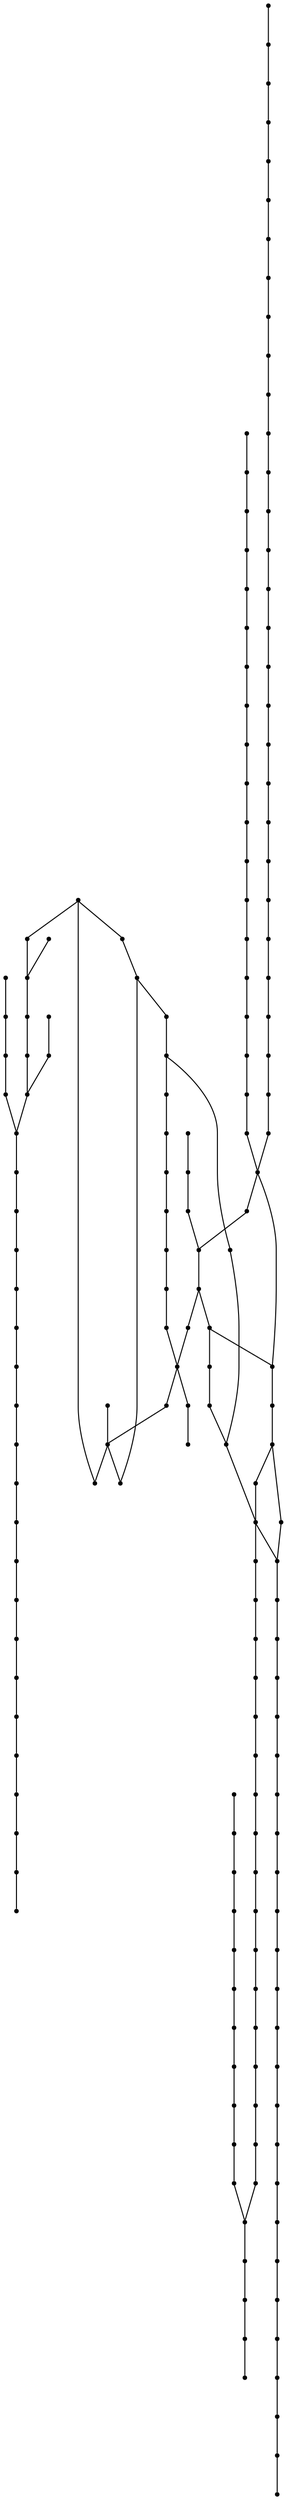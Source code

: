 digraph G {
	graph [bb="0,0,1271,1065",
		inputscale=0.002059999999999995,
		margin=0,
		outputorder=nodesfirst,
		truecolor=true
	];
	node [label="\N"];
	73938728	 [comment="49.8804013,15.9095636!",
		height=0.05,
		label=73938728,
		pos="145.54,286.75",
		shape=point,
		width=0.05];
	305438000	 [comment="49.8801817,15.9092881!",
		height=0.05,
		label=305438000,
		pos="135.91,279.08",
		shape=point,
		width=0.05];
	73938728 -> 305438000	 [arrowhead=none,
		pos="144.03,285.55 142.26,284.14 139.31,281.79 137.5,280.34"];
	73950032	 [comment="49.8900713,15.9241299!",
		height=0.05,
		label=73950032,
		pos="654.65,624.73",
		shape=point,
		width=0.05];
	305439517	 [comment="49.8895776,15.9232817!",
		height=0.05,
		label=305439517,
		pos="625.01,607.48",
		shape=point,
		width=0.05];
	73950032 -> 305439517	 [arrowhead=none,
		pos="653.06,623.81 647.96,620.84 632.07,611.59 626.75,608.5"];
	73961333	 [comment="49.8835059,15.9127925!",
		height=0.05,
		label=73961333,
		pos="258.39,395.26",
		shape=point,
		width=0.05];
	305438005	 [comment="49.8829037,15.9122525!",
		height=0.05,
		label=305438005,
		pos="239.52,374.21",
		shape=point,
		width=0.05];
	73961333 -> 305438005	 [arrowhead=none,
		pos="257.15,393.88 253.74,390.08 244.23,379.47 240.79,375.63"];
	73968985	 [comment="49.8860979,15.9153358!",
		height=0.05,
		label=73968985,
		pos="347.28,485.86",
		shape=point,
		width=0.05];
	365155795	 [comment="49.8857738,15.9149505!",
		height=0.05,
		label=365155795,
		pos="333.82,474.53",
		shape=point,
		width=0.05];
	73968985 -> 365155795	 [arrowhead=none,
		pos="345.63,484.47 343.05,482.29 338.08,478.11 335.48,475.93"];
	73972590	 [comment="49.8944315,15.9281332!",
		height=0.05,
		label=73972590,
		pos="794.57,777.13",
		shape=point,
		width=0.05];
	74225491	 [comment="49.8928973,15.9273276!",
		height=0.05,
		label=74225491,
		pos="766.42,723.51",
		shape=point,
		width=0.05];
	73972590 -> 74225491	 [arrowhead=none,
		pos="793.64,775.34 789.36,767.2 771.73,733.62 767.38,725.35"];
	73999628	 [comment="49.8722485,15.9054511!",
		height=0.05,
		label=73999628,
		pos="1.8,1.8",
		shape=point,
		width=0.05];
	74011029	 [comment="49.8786212,15.9076688!",
		height=0.05,
		label=74011029,
		pos="79.312,224.54",
		shape=point,
		width=0.05];
	305437989	 [comment="49.8776099,15.9075683!",
		height=0.05,
		label=305437989,
		pos="75.799,189.19",
		shape=point,
		width=0.05];
	74011029 -> 305437989	 [arrowhead=none,
		pos="79.123,222.63 78.519,216.55 76.636,197.61 76.006,191.27"];
	74043507	 [comment="49.8797562,15.9084332!",
		height=0.05,
		label=74043507,
		pos="106.03,264.21",
		shape=point,
		width=0.05];
	74126739	 [comment="49.8795489,15.9081327!",
		height=0.05,
		label=74126739,
		pos="95.526,256.96",
		shape=point,
		width=0.05];
	74043507 -> 74126739	 [arrowhead=none,
		pos="104.39,263.07 102.45,261.74 99.238,259.52 97.26,258.16"];
	74044250	 [comment="49.8908870,15.9254584!",
		height=0.05,
		label=74044250,
		pos="701.08,653.24",
		shape=point,
		width=0.05];
	74044250 -> 73950032	 [arrowhead=none,
		pos="699.54,652.29 692.49,647.97 663.41,630.11 656.25,625.71"];
	74063724	 [comment="49.8824084,15.9117198!",
		height=0.05,
		label=74063724,
		pos="220.9,356.9",
		shape=point,
		width=0.05];
	3476213215	 [comment="49.8822995,15.9115766!",
		height=0.05,
		label=3476213215,
		pos="215.9,353.1",
		shape=point,
		width=0.05];
	74063724 -> 3476213215	 [arrowhead=none,
		pos="219.32,355.7 218.77,355.28 218.15,354.81 217.59,354.39"];
	74064825	 [comment="49.8957608,15.9288212!",
		height=0.05,
		label=74064825,
		pos="818.62,823.59",
		shape=point,
		width=0.05];
	74064825 -> 73972590	 [arrowhead=none,
		pos="817.59,821.59 813.63,813.95 799.48,786.61 795.58,779.07"];
	74084505	 [comment="49.8881500,15.9181495!",
		height=0.05,
		label=74084505,
		pos="445.63,557.58",
		shape=point,
		width=0.05];
	305438014	 [comment="49.8880756,15.9179156!",
		height=0.05,
		label=305438014,
		pos="437.45,554.98",
		shape=point,
		width=0.05];
	74084505 -> 305438014	 [arrowhead=none,
		pos="443.73,556.98 442.37,556.55 440.56,555.97 439.23,555.54"];
	365155784	 [comment="49.8878252,15.9190026!",
		height=0.05,
		label=365155784,
		pos="475.44,546.23",
		shape=point,
		width=0.05];
	74084505 -> 365155784	 [arrowhead=none,
		pos="447.58,556.84 453.08,554.74 468.58,548.84 473.75,546.88"];
	74085196	 [comment="49.8769899,15.9073847!",
		height=0.05,
		label=74085196,
		pos="69.382,167.52",
		shape=point,
		width=0.05];
	5057768454	 [comment="49.8759190,15.9069978!",
		height=0.05,
		label=5057768454,
		pos="55.859,130.09",
		shape=point,
		width=0.05];
	74085196 -> 5057768454	 [arrowhead=none,
		pos="68.655,165.51 66.285,158.95 58.805,138.24 56.525,131.93"];
	74112483	 [comment="49.8917865,15.9264963!",
		height=0.05,
		label=74112483,
		pos="737.36,684.68",
		shape=point,
		width=0.05];
	305439503	 [comment="49.8912504,15.9259165!",
		height=0.05,
		label=305439503,
		pos="717.1,665.94",
		shape=point,
		width=0.05];
	74112483 -> 305439503	 [arrowhead=none,
		pos="736.03,683.45 732.37,680.07 722.16,670.62 718.46,667.2"];
	305437993	 [comment="49.8793214,15.9078771!",
		height=0.05,
		label=305437993,
		pos="86.592,249.01",
		shape=point,
		width=0.05];
	74126739 -> 305437993	 [arrowhead=none,
		pos="94.13,255.72 92.56,254.32 90.008,252.05 88.315,250.54"];
	74146099	 [comment="49.8969405,15.9295953!",
		height=0.05,
		label=74146099,
		pos="845.67,864.82",
		shape=point,
		width=0.05];
	305439496	 [comment="49.8964065,15.9292114!",
		height=0.05,
		label=305439496,
		pos="832.26,846.16",
		shape=point,
		width=0.05];
	74146099 -> 305439496	 [arrowhead=none,
		pos="844.44,863.1 841.84,859.49 835.87,851.18 833.38,847.72"];
	74156616	 [comment="49.8819072,15.9111147!",
		height=0.05,
		label=74156616,
		pos="199.75,339.39",
		shape=point,
		width=0.05];
	74225591	 [comment="49.8812323,15.9103494!",
		height=0.05,
		label=74225591,
		pos="173,315.8",
		shape=point,
		width=0.05];
	74156616 -> 74225591	 [arrowhead=none,
		pos="198.31,338.12 193.71,334.06 179.37,321.42 174.58,317.19"];
	74164969	 [comment="49.8876253,15.9172499!",
		height=0.05,
		label=74164969,
		pos="414.19,539.24",
		shape=point,
		width=0.05];
	365155788	 [comment="49.8875239,15.9171364!",
		height=0.05,
		label=365155788,
		pos="410.22,535.7",
		shape=point,
		width=0.05];
	74164969 -> 365155788	 [arrowhead=none,
		pos="412.57,537.8 412.3,537.55 412.01,537.3 411.74,537.06"];
	74199105	 [comment="49.8891455,15.9220258!",
		height=0.05,
		label=74199105,
		pos="581.11,592.37",
		shape=point,
		width=0.05];
	305439528	 [comment="49.8885644,15.9198752!",
		height=0.05,
		label=305439528,
		pos="505.94,572.06",
		shape=point,
		width=0.05];
	74199105 -> 305439528	 [arrowhead=none,
		pos="579.25,591.87 568.85,589.06 517.97,575.31 507.74,572.55"];
	74208216	 [comment="49.8747501,15.9065189!",
		height=0.05,
		label=74208216,
		pos="39.121,89.235",
		shape=point,
		width=0.05];
	2286090889	 [comment="49.8745280,15.9064241!",
		height=0.05,
		label=2286090889,
		pos="35.808,81.472",
		shape=point,
		width=0.05];
	74208216 -> 2286090889	 [arrowhead=none,
		pos="38.353,87.434 37.802,86.144 37.066,84.419 36.527,83.156"];
	305439507	 [comment="49.8925595,15.9271588!",
		height=0.05,
		label=305439507,
		pos="760.52,711.7",
		shape=point,
		width=0.05];
	74225491 -> 305439507	 [arrowhead=none,
		pos="765.49,721.66 764.35,719.38 762.43,715.53 761.34,713.34"];
	305437995	 [comment="49.8808846,15.9100107!",
		height=0.05,
		label=305437995,
		pos="161.16,303.64",
		shape=point,
		width=0.05];
	74225591 -> 305437995	 [arrowhead=none,
		pos="171.55,314.31 169.28,311.97 164.91,307.49 162.63,305.15"];
	74246190	 [comment="49.8846251,15.9137812!",
		height=0.05,
		label=74246190,
		pos="292.95,434.38",
		shape=point,
		width=0.05];
	365155807	 [comment="49.8843186,15.9134917!",
		height=0.05,
		label=365155807,
		pos="282.83,423.67",
		shape=point,
		width=0.05];
	74246190 -> 365155807	 [arrowhead=none,
		pos="291.71,433.07 289.77,431.01 286.03,427.05 284.08,424.99"];
	74251061	 [comment="49.8979083,15.9304142!",
		height=0.05,
		label=74251061,
		pos="874.3,898.65",
		shape=point,
		width=0.05];
	74251061 -> 74146099	 [arrowhead=none,
		pos="873.07,897.19 868.36,891.63 851.51,871.72 846.87,866.23"];
	74256028	 [comment="49.8865964,15.9159698!",
		height=0.05,
		label=74256028,
		pos="369.44,503.28",
		shape=point,
		width=0.05];
	311836896	 [comment="49.8862667,15.9155338!",
		height=0.05,
		label=311836896,
		pos="354.21,491.76",
		shape=point,
		width=0.05];
	74256028 -> 311836896	 [arrowhead=none,
		pos="367.58,501.87 364.52,499.56 358.53,495.03 355.72,492.9"];
	246567447	 [comment="49.9000603,15.9168085!",
		height=0.05,
		label=246567447,
		pos="398.76,973.86",
		shape=point,
		width=0.05];
	303987242	 [comment="49.8997956,15.9166890!",
		height=0.05,
		label=303987242,
		pos="394.58,964.61",
		shape=point,
		width=0.05];
	246567447 -> 303987242	 [arrowhead=none,
		pos="397.95,972.08 397.19,970.4 396.07,967.9 395.33,966.27"];
	303987239	 [comment="49.9026162,15.9173386!",
		height=0.05,
		label=303987239,
		pos="417.29,1063.2",
		shape=point,
		width=0.05];
	5057768480	 [comment="49.9018365,15.9171918!",
		height=0.05,
		label=5057768480,
		pos="412.15,1035.9",
		shape=point,
		width=0.05];
	303987239 -> 5057768480	 [arrowhead=none,
		pos="416.95,1061.4 416.02,1056.5 413.44,1042.8 412.5,1037.8"];
	303987240	 [comment="49.9004100,15.9169231!",
		height=0.05,
		label=303987240,
		pos="402.76,986.09",
		shape=point,
		width=0.05];
	5057768455	 [comment="49.9001437,15.9168358!",
		height=0.05,
		label=5057768455,
		pos="399.71,976.78",
		shape=point,
		width=0.05];
	303987240 -> 5057768455	 [arrowhead=none,
		pos="402.17,984.29 401.65,982.68 400.88,980.34 400.34,978.7"];
	305437936	 [comment="49.8997158,15.9166288!",
		height=0.05,
		label=305437936,
		pos="392.48,961.82",
		shape=point,
		width=0.05];
	303987242 -> 305437936	 [arrowhead=none,
		pos="393.14,962.7 392.96,962.46 392.79,962.24 392.67,962.08"];
	303987243	 [comment="49.8995698,15.9165232!",
		height=0.05,
		label=303987243,
		pos="388.79,956.72",
		shape=point,
		width=0.05];
	305437942	 [comment="49.8979724,15.9158582!",
		height=0.05,
		label=305437942,
		pos="365.54,900.89",
		shape=point,
		width=0.05];
	303987243 -> 305437942	 [arrowhead=none,
		pos="388.01,954.86 384.48,946.38 369.93,911.42 366.34,902.81"];
	303987244	 [comment="49.8976345,15.9157331!",
		height=0.05,
		label=303987244,
		pos="361.17,889.08",
		shape=point,
		width=0.05];
	305437939	 [comment="49.8974130,15.9156843!",
		height=0.05,
		label=305437939,
		pos="359.47,881.34",
		shape=point,
		width=0.05];
	303987244 -> 305437939	 [arrowhead=none,
		pos="360.78,887.28 360.52,886.14 360.2,884.65 359.93,883.45"];
	303987246	 [comment="49.8971067,15.9156835!",
		height=0.05,
		label=303987246,
		pos="359.44,870.63",
		shape=point,
		width=0.05];
	305437944	 [comment="49.8967315,15.9157203!",
		height=0.05,
		label=305437944,
		pos="360.72,857.52",
		shape=point,
		width=0.05];
	303987246 -> 305437944	 [arrowhead=none,
		pos="359.64,868.58 359.89,866.05 360.31,861.77 360.54,859.34"];
	303987247	 [comment="49.8958021,15.9158197!",
		height=0.05,
		label=303987247,
		pos="364.2,825.03",
		shape=point,
		width=0.05];
	305437946	 [comment="49.8954885,15.9158558!",
		height=0.05,
		label=305437946,
		pos="365.46,814.07",
		shape=point,
		width=0.05];
	303987247 -> 305437946	 [arrowhead=none,
		pos="364.44,822.92 364.67,820.93 365.01,817.97 365.23,816.03"];
	305437936 -> 303987243	 [arrowhead=none,
		pos="391.31,960.21 390.9,959.65 390.45,959.02 390.04,958.45"];
	305437939 -> 303987246	 [arrowhead=none,
		pos="359.46,879.27 359.45,877.33 359.45,874.44 359.44,872.54"];
	305437942 -> 303987244	 [arrowhead=none,
		pos="364.86,899.04 364.05,896.86 362.72,893.25 361.89,891.03"];
	305437944 -> 303987247	 [arrowhead=none,
		pos="360.95,855.39 361.59,849.4 363.4,832.51 364,826.88"];
	305437949	 [comment="49.8950902,15.9159209!",
		height=0.05,
		label=305437949,
		pos="367.73,800.15",
		shape=point,
		width=0.05];
	305437946 -> 305437949	 [arrowhead=none,
		pos="365.81,811.9 366.25,809.2 367,804.66 367.42,802.09"];
	305437952	 [comment="49.8942067,15.9161020!",
		height=0.05,
		label=305437952,
		pos="374.06,769.27",
		shape=point,
		width=0.05];
	305437949 -> 305437952	 [arrowhead=none,
		pos="368.15,798.12 369.29,792.54 372.48,776.98 373.64,771.35"];
	305437955	 [comment="49.8933811,15.9162715!",
		height=0.05,
		label=305437955,
		pos="379.99,740.42",
		shape=point,
		width=0.05];
	305437952 -> 305437955	 [arrowhead=none,
		pos="374.45,767.38 375.52,762.16 378.51,747.62 379.59,742.35"];
	305437958	 [comment="49.8924237,15.9164583!",
		height=0.05,
		label=305437958,
		pos="386.52,706.95",
		shape=point,
		width=0.05];
	305437955 -> 305437958	 [arrowhead=none,
		pos="380.34,738.62 381.46,732.86 384.96,714.92 386.13,708.93"];
	305437960	 [comment="49.8910332,15.9167060!",
		height=0.05,
		label=305437960,
		pos="395.18,658.35",
		shape=point,
		width=0.05];
	305437958 -> 305437960	 [arrowhead=none,
		pos="386.89,704.86 388.31,696.87 393.41,668.27 394.81,660.38"];
	305437963	 [comment="49.8904292,15.9167987!",
		height=0.05,
		label=305437963,
		pos="398.42,637.24",
		shape=point,
		width=0.05];
	305437960 -> 305437963	 [arrowhead=none,
		pos="395.47,656.4 396.08,652.48 397.43,643.67 398.07,639.5"];
	305437966	 [comment="49.8903163,15.9168305!",
		height=0.05,
		label=305437966,
		pos="399.53,633.3",
		shape=point,
		width=0.05];
	305437963 -> 305437966	 [arrowhead=none,
		pos="398.97,635.27 399.01,635.15 399.04,635.02 399.07,634.9"];
	305437969	 [comment="49.8902221,15.9169001!",
		height=0.05,
		label=305437969,
		pos="401.96,630",
		shape=point,
		width=0.05];
	305437966 -> 305437969	 [arrowhead=none,
		pos="400.74,631.65 400.82,631.55 400.89,631.44 400.97,631.34"];
	305437971	 [comment="49.8901226,15.9169770!",
		height=0.05,
		label=305437971,
		pos="404.65,626.53",
		shape=point,
		width=0.05];
	305437969 -> 305437971	 [arrowhead=none,
		pos="403.3,628.26 403.39,628.16 403.47,628.05 403.55,627.94"];
	305437975	 [comment="49.8900164,15.9170811!",
		height=0.05,
		label=305437975,
		pos="408.29,622.81",
		shape=point,
		width=0.05];
	305437971 -> 305437975	 [arrowhead=none,
		pos="406.13,625.02 406.38,624.76 406.64,624.49 406.89,624.24"];
	305437977	 [comment="49.8898904,15.9171362!",
		height=0.05,
		label=305437977,
		pos="410.21,618.41",
		shape=point,
		width=0.05];
	305437975 -> 305437977	 [arrowhead=none,
		pos="409.07,621.02 409.2,620.72 409.34,620.4 409.47,620.1"];
	305437980	 [comment="49.8891720,15.9173592!",
		height=0.05,
		label=305437980,
		pos="418.01,593.3",
		shape=point,
		width=0.05];
	305437977 -> 305437980	 [arrowhead=none,
		pos="410.82,616.44 412.29,611.72 415.98,599.83 417.42,595.19"];
	305437983	 [comment="49.8890098,15.9174316!",
		height=0.05,
		label=305437983,
		pos="420.54,587.63",
		shape=point,
		width=0.05];
	305437980 -> 305437983	 [arrowhead=none,
		pos="418.81,591.51 419.08,590.88 419.4,590.18 419.68,589.55"];
	305437985	 [comment="49.8888273,15.9175707!",
		height=0.05,
		label=305437985,
		pos="425.4,581.25",
		shape=point,
		width=0.05];
	305437983 -> 305437985	 [arrowhead=none,
		pos="421.66,586.15 422.38,585.21 423.32,583.99 424.07,583"];
	305437987	 [comment="49.8882783,15.9180211!",
		height=0.05,
		label=305437987,
		pos="441.14,562.06",
		shape=point,
		width=0.05];
	305437985 -> 305437987	 [arrowhead=none,
		pos="426.63,579.75 429.53,576.21 436.76,567.41 439.78,563.73"];
	305437987 -> 74084505	 [arrowhead=none,
		pos="442.56,560.65 443.13,560.07 443.79,559.41 444.35,558.85"];
	305437989 -> 74085196	 [arrowhead=none,
		pos="75.207,187.19 73.966,183 71.109,173.35 69.918,169.33"];
	305437991	 [comment="49.8790737,15.9077755!",
		height=0.05,
		label=305437991,
		pos="83.041,240.35",
		shape=point,
		width=0.05];
	305437991 -> 74011029	 [arrowhead=none,
		pos="82.584,238.41 81.868,235.38 80.491,229.54 79.773,226.49"];
	305437993 -> 305437991	 [arrowhead=none,
		pos="85.908,247.34 85.327,245.92 84.493,243.89 83.874,242.38"];
	305437995 -> 73938728	 [arrowhead=none,
		pos="159.72,302.09 156.7,298.82 149.74,291.3 146.84,288.16"];
	305438000 -> 74043507	 [arrowhead=none,
		pos="133.95,278.1 128.44,275.36 112.91,267.63 107.73,265.05"];
	3476213216	 [comment="49.8825118,15.9118469!",
		height=0.05,
		label=3476213216,
		pos="225.34,360.52",
		shape=point,
		width=0.05];
	305438005 -> 3476213216	 [arrowhead=none,
		pos="238.21,372.95 235.58,370.41 229.66,364.69 226.86,361.98"];
	305438008	 [comment="49.8853506,15.9145067!",
		height=0.05,
		label=305438008,
		pos="318.31,459.74",
		shape=point,
		width=0.05];
	305438008 -> 74246190	 [arrowhead=none,
		pos="316.94,458.37 312.58,454.01 298.99,440.42 294.45,435.88"];
	305438011	 [comment="49.8870643,15.9165592!",
		height=0.05,
		label=305438011,
		pos="390.04,519.63",
		shape=point,
		width=0.05];
	365155772	 [comment="49.8868712,15.9163413!",
		height=0.05,
		label=365155772,
		pos="382.43,512.88",
		shape=point,
		width=0.05];
	305438011 -> 365155772	 [arrowhead=none,
		pos="388.58,518.33 387.19,517.11 385.14,515.29 383.79,514.09"];
	305438020	 [comment="49.8879759,15.9177254!",
		height=0.05,
		label=305438020,
		pos="430.8,551.5",
		shape=point,
		width=0.05];
	305438014 -> 305438020	 [arrowhead=none,
		pos="435.64,554.03 434.65,553.51 433.44,552.88 432.48,552.37"];
	365155778	 [comment="49.8878754,15.9175883!",
		height=0.05,
		label=365155778,
		pos="426.01,547.98",
		shape=point,
		width=0.05];
	305438020 -> 365155778	 [arrowhead=none,
		pos="429.29,550.38 428.76,550 428.17,549.56 427.64,549.17"];
	305438026	 [comment="49.8882831,15.9187176!",
		height=0.05,
		label=305438026,
		pos="465.48,562.23",
		shape=point,
		width=0.05];
	305438026 -> 74084505	 [arrowhead=none,
		pos="463.65,561.8 459.96,560.94 451.67,559 447.75,558.08"];
	305439498	 [comment="49.8961007,15.9290127!",
		height=0.05,
		label=305439498,
		pos="825.31,835.47",
		shape=point,
		width=0.05];
	305439496 -> 305439498	 [arrowhead=none,
		pos="831.17,844.49 829.89,842.51 827.77,839.25 826.46,837.23"];
	305439498 -> 74064825	 [arrowhead=none,
		pos="824.27,833.61 822.97,831.32 820.79,827.44 819.55,825.24"];
	305439500	 [comment="49.8922925,15.9269878!",
		height=0.05,
		label=305439500,
		pos="754.54,702.37",
		shape=point,
		width=0.05];
	305439512	 [comment="49.8920257,15.9267428!",
		height=0.05,
		label=305439512,
		pos="745.98,693.04",
		shape=point,
		width=0.05];
	305439500 -> 305439512	 [arrowhead=none,
		pos="753.2,700.91 751.62,699.19 749,696.34 747.39,694.58"];
	305439503 -> 74044250	 [arrowhead=none,
		pos="715.62,664.77 712.65,662.41 705.96,657.11 702.8,654.6"];
	305439507 -> 305439500	 [arrowhead=none,
		pos="759.36,709.9 758.28,708.2 756.66,705.69 755.61,704.04"];
	305439512 -> 74112483	 [arrowhead=none,
		pos="744.63,691.74 743.12,690.27 740.65,687.88 739.02,686.29"];
	305439526	 [comment="49.8894104,15.9229241!",
		height=0.05,
		label=305439526,
		pos="612.51,601.63",
		shape=point,
		width=0.05];
	305439517 -> 305439526	 [arrowhead=none,
		pos="623.05,606.56 620.64,605.43 616.56,603.53 614.24,602.45"];
	305439526 -> 74199105	 [arrowhead=none,
		pos="610.45,601.03 604.66,599.32 588.34,594.51 582.9,592.9"];
	305439528 -> 305438026	 [arrowhead=none,
		pos="503.77,571.54 496.68,569.81 474.3,564.37 467.48,562.72"];
	311836405	 [comment="49.8875999,15.9195647!",
		height=0.05,
		label=311836405,
		pos="495.09,538.35",
		shape=point,
		width=0.05];
	365155798	 [comment="49.8869632,15.9200864!",
		height=0.05,
		label=365155798,
		pos="513.33,516.1",
		shape=point,
		width=0.05];
	311836405 -> 365155798	 [arrowhead=none,
		pos="496.29,536.89 499.58,532.87 508.77,521.66 512.1,517.59"];
	311836482	 [comment="49.8867992,15.9202455!",
		height=0.05,
		label=311836482,
		pos="518.89,510.37",
		shape=point,
		width=0.05];
	311836485	 [comment="49.8863453,15.9203439!",
		height=0.05,
		label=311836485,
		pos="522.33,494.5",
		shape=point,
		width=0.05];
	311836482 -> 311836485	 [arrowhead=none,
		pos="519.31,508.42 519.97,505.38 521.24,499.52 521.9,496.46"];
	311836488	 [comment="49.8861141,15.9204467!",
		height=0.05,
		label=311836488,
		pos="525.92,486.42",
		shape=point,
		width=0.05];
	311836485 -> 311836488	 [arrowhead=none,
		pos="523.16,492.63 523.76,491.29 524.55,489.49 525.14,488.18"];
	365155800	 [comment="49.8864360,15.9210656!",
		height=0.05,
		label=365155800,
		pos="547.55,497.67",
		shape=point,
		width=0.05];
	311836485 -> 365155800	 [arrowhead=none,
		pos="524.3,494.75 529.04,495.35 540.99,496.85 545.65,497.43"];
	311836491	 [comment="49.8852107,15.9209477!",
		height=0.05,
		label=311836491,
		pos="543.43,454.85",
		shape=point,
		width=0.05];
	311836488 -> 311836491	 [arrowhead=none,
		pos="526.86,484.73 529.87,479.29 539.26,462.37 542.4,456.71"];
	311836508	 [comment="49.8833995,15.9214401!",
		height=0.05,
		label=311836508,
		pos="560.64,391.54",
		shape=point,
		width=0.05];
	311836491 -> 311836508	 [arrowhead=none,
		pos="543.93,453.02 546.39,443.94 557.34,403.68 560.04,393.76"];
	311836509	 [comment="49.8823248,15.9215642!",
		height=0.05,
		label=311836509,
		pos="564.98,353.98",
		shape=point,
		width=0.05];
	311836508 -> 311836509	 [arrowhead=none,
		pos="560.87,389.52 561.63,382.94 564.03,362.16 564.76,355.83"];
	311836541	 [comment="49.8811387,15.9216627!",
		height=0.05,
		label=311836541,
		pos="568.42,312.53",
		shape=point,
		width=0.05];
	311836509 -> 311836541	 [arrowhead=none,
		pos="565.16,351.75 565.76,344.49 567.67,321.56 568.25,314.57"];
	311836542	 [comment="49.8790013,15.9221765!",
		height=0.05,
		label=311836542,
		pos="586.38,237.82",
		shape=point,
		width=0.05];
	311836541 -> 311836542	 [arrowhead=none,
		pos="568.86,310.68 571.35,300.34 583.5,249.77 585.95,239.6"];
	311836543	 [comment="49.8787598,15.9221817!",
		height=0.05,
		label=311836543,
		pos="586.56,229.38",
		shape=point,
		width=0.05];
	311836542 -> 311836543	 [arrowhead=none,
		pos="586.42,235.86 586.45,234.46 586.49,232.58 586.52,231.21"];
	311836544	 [comment="49.8785234,15.9220943!",
		height=0.05,
		label=311836544,
		pos="583.5,221.12",
		shape=point,
		width=0.05];
	311836543 -> 311836544	 [arrowhead=none,
		pos="585.85,227.46 585.34,226.09 584.66,224.25 584.17,222.91"];
	311836545	 [comment="49.8775061,15.9214880!",
		height=0.05,
		label=311836545,
		pos="562.31,185.56",
		shape=point,
		width=0.05];
	311836544 -> 311836545	 [arrowhead=none,
		pos="582.36,219.21 578.65,212.97 566.93,193.31 563.36,187.31"];
	311836546	 [comment="49.8772852,15.9211900!",
		height=0.05,
		label=311836546,
		pos="551.9,177.84",
		shape=point,
		width=0.05];
	311836545 -> 311836546	 [arrowhead=none,
		pos="560.69,184.35 558.67,182.86 555.27,180.34 553.35,178.91"];
	311836547	 [comment="49.8765402,15.9198901!",
		height=0.05,
		label=311836547,
		pos="506.46,151.8",
		shape=point,
		width=0.05];
	311836546 -> 311836547	 [arrowhead=none,
		pos="549.95,176.72 542.47,172.44 515.73,157.11 508.36,152.89"];
	311836548	 [comment="49.8755691,15.9179171!",
		height=0.05,
		label=311836548,
		pos="437.5,117.86",
		shape=point,
		width=0.05];
	311836547 -> 311836548	 [arrowhead=none,
		pos="504.76,150.96 495.3,146.31 449.34,123.69 439.4,118.79"];
	311836549	 [comment="49.8754406,15.9177372!",
		height=0.05,
		label=311836549,
		pos="431.22,113.37",
		shape=point,
		width=0.05];
	311836548 -> 311836549	 [arrowhead=none,
		pos="435.79,116.63 434.86,115.97 433.71,115.15 432.8,114.5"];
	311836550	 [comment="49.8752556,15.9176345!",
		height=0.05,
		label=311836550,
		pos="427.63,106.9",
		shape=point,
		width=0.05];
	311836549 -> 311836550	 [arrowhead=none,
		pos="430.24,111.6 429.7,110.64 429.05,109.47 428.53,108.53"];
	311836551	 [comment="49.8745260,15.9175677!",
		height=0.05,
		label=311836551,
		pos="425.29,81.402",
		shape=point,
		width=0.05];
	311836550 -> 311836551	 [arrowhead=none,
		pos="427.44,104.9 427.01,100.11 425.9,88.033 425.47,83.324"];
	311836552	 [comment="49.8744130,15.9175266!",
		height=0.05,
		label=311836552,
		pos="423.86,77.452",
		shape=point,
		width=0.05];
	311836551 -> 311836552	 [arrowhead=none,
		pos="424.57,79.427 424.53,79.304 424.48,79.18 424.44,79.059"];
	311836555	 [comment="49.8742948,15.9173827!",
		height=0.05,
		label=311836555,
		pos="418.83,73.321",
		shape=point,
		width=0.05];
	311836552 -> 311836555	 [arrowhead=none,
		pos="422.26,76.145 421.62,75.616 420.88,75.009 420.25,74.494"];
	311836585	 [comment="49.8741664,15.9166531!",
		height=0.05,
		label=311836585,
		pos="393.33,68.833",
		shape=point,
		width=0.05];
	311836555 -> 311836585	 [arrowhead=none,
		pos="416.83,72.969 412.04,72.126 399.96,70 395.25,69.172"];
	311836604	 [comment="49.8741047,15.9165863!",
		height=0.05,
		label=311836604,
		pos="390.99,66.677",
		shape=point,
		width=0.05];
	311836585 -> 311836604	 [arrowhead=none,
		pos="391.73,67.359 391.52,67.17 391.34,66.999 391.21,66.876"];
	311836605	 [comment="49.8738940,15.9166325!",
		height=0.05,
		label=311836605,
		pos="392.61,59.313",
		shape=point,
		width=0.05];
	311836604 -> 311836605	 [arrowhead=none,
		pos="391.43,64.665 391.67,63.574 391.97,62.236 392.2,61.171"];
	311836606	 [comment="49.8736114,15.9165812!",
		height=0.05,
		label=311836606,
		pos="390.81,49.435",
		shape=point,
		width=0.05];
	311836605 -> 311836606	 [arrowhead=none,
		pos="392.26,57.408 391.95,55.704 391.5,53.213 391.18,51.47"];
	311836607	 [comment="49.8733597,15.9166120!",
		height=0.05,
		label=311836607,
		pos="391.89,40.638",
		shape=point,
		width=0.05];
	311836606 -> 311836607	 [arrowhead=none,
		pos="391.06,47.395 391.24,45.933 391.48,43.978 391.66,42.547"];
	311836896 -> 73968985	 [arrowhead=none,
		pos="352.6,490.39 351.45,489.41 349.91,488.1 348.79,487.14"];
	311836897	 [comment="49.8859239,15.9168953!",
		height=0.05,
		label=311836897,
		pos="401.79,479.78",
		shape=point,
		width=0.05];
	311836896 -> 311836897	 [arrowhead=none,
		pos="356.25,491.24 364.08,489.27 392.08,482.22 399.81,480.27"];
	365155776	 [comment="49.8859506,15.9172117!",
		height=0.05,
		label=365155776,
		pos="412.85,480.71",
		shape=point,
		width=0.05];
	311836897 -> 365155776	 [arrowhead=none,
		pos="403.92,479.96 405.93,480.12 408.92,480.38 410.87,480.54"];
	311836898	 [comment="49.8859430,15.9173665!",
		height=0.05,
		label=311836898,
		pos="418.26,480.44",
		shape=point,
		width=0.05];
	3982046111	 [comment="49.8860311,15.9177359!",
		height=0.05,
		label=3982046111,
		pos="431.17,483.52",
		shape=point,
		width=0.05];
	311836898 -> 3982046111	 [arrowhead=none,
		pos="420.28,480.92 422.77,481.52 426.99,482.52 429.38,483.09"];
	311836899	 [comment="49.8862381,15.9186042!",
		height=0.05,
		label=311836899,
		pos="461.52,490.76",
		shape=point,
		width=0.05];
	365155780	 [comment="49.8862853,15.9187097!",
		height=0.05,
		label=365155780,
		pos="465.21,492.41",
		shape=point,
		width=0.05];
	311836899 -> 365155780	 [arrowhead=none,
		pos="463.36,491.58 463.48,491.63 463.59,491.68 463.71,491.74"];
	311836900	 [comment="49.8864013,15.9215780!",
		height=0.05,
		label=311836900,
		pos="565.46,496.46",
		shape=point,
		width=0.05];
	311836901	 [comment="49.8864514,15.9225823!",
		height=0.05,
		label=311836901,
		pos="600.56,498.21",
		shape=point,
		width=0.05];
	311836900 -> 311836901	 [arrowhead=none,
		pos="567.35,496.56 573.38,496.86 592.2,497.79 598.49,498.11"];
	311836902	 [comment="49.8864600,15.9236640!",
		height=0.05,
		label=311836902,
		pos="638.37,498.51",
		shape=point,
		width=0.05];
	311836901 -> 311836902	 [arrowhead=none,
		pos="602.59,498.23 609.22,498.28 630.13,498.45 636.51,498.5"];
	3982046116	 [comment="49.8864526,15.9249508!",
		height=0.05,
		label=3982046116,
		pos="683.34,498.25",
		shape=point,
		width=0.05];
	311836902 -> 3982046116	 [arrowhead=none,
		pos="640.3,498.5 647.7,498.46 674.17,498.31 681.47,498.26"];
	311836903	 [comment="49.8864486,15.9256414!",
		height=0.05,
		label=311836903,
		pos="707.48,498.11",
		shape=point,
		width=0.05];
	311836923	 [comment="49.8863742,15.9260849!",
		height=0.05,
		label=311836923,
		pos="722.98,495.51",
		shape=point,
		width=0.05];
	311836903 -> 311836923	 [arrowhead=none,
		pos="709.38,497.8 712.36,497.3 718.08,496.34 721.07,495.84"];
	311836924	 [comment="49.8860079,15.9274928!",
		height=0.05,
		label=311836924,
		pos="772.19,482.71",
		shape=point,
		width=0.05];
	311836923 -> 311836924	 [arrowhead=none,
		pos="725.1,494.96 733.19,492.86 762.15,485.32 770.14,483.24"];
	311836991	 [comment="49.8851580,15.9299424!",
		height=0.05,
		label=311836991,
		pos="857.81,453.01",
		shape=point,
		width=0.05];
	311836924 -> 311836991	 [arrowhead=none,
		pos="773.98,482.09 785.12,478.22 844.91,457.48 856.03,453.62"];
	311836992	 [comment="49.8846305,15.9314834!",
		height=0.05,
		label=311836992,
		pos="911.67,434.57",
		shape=point,
		width=0.05];
	311836991 -> 311836992	 [arrowhead=none,
		pos="859.6,452.39 867.78,449.59 901.51,438.05 909.81,435.2"];
	311836993	 [comment="49.8845913,15.9318054!",
		height=0.05,
		label=311836993,
		pos="922.92,433.2",
		shape=point,
		width=0.05];
	311836992 -> 311836993	 [arrowhead=none,
		pos="913.84,434.3 915.88,434.06 918.92,433.69 920.91,433.44"];
	311836994	 [comment="49.8846137,15.9323010!",
		height=0.05,
		label=311836994,
		pos="940.24,433.98",
		shape=point,
		width=0.05];
	311836993 -> 311836994	 [arrowhead=none,
		pos="924.77,433.28 927.99,433.43 934.57,433.73 938.02,433.88"];
	311836995	 [comment="49.8847757,15.9342936!",
		height=0.05,
		label=311836995,
		pos="1009.9,439.64",
		shape=point,
		width=0.05];
	311836994 -> 311836995	 [arrowhead=none,
		pos="942.25,434.15 952.42,434.97 998.13,438.69 1008,439.49"];
	311842801	 [comment="49.8848682,15.9347328!",
		height=0.05,
		label=311842801,
		pos="1025.2,442.88",
		shape=point,
		width=0.05];
	311836995 -> 311842801	 [arrowhead=none,
		pos="1011.8,440.04 1014.7,440.66 1020.4,441.85 1023.3,442.48"];
	311842802	 [comment="49.8851933,15.9357175!",
		height=0.05,
		label=311842802,
		pos="1059.7,454.24",
		shape=point,
		width=0.05];
	311842801 -> 311842802	 [arrowhead=none,
		pos="1027.1,443.49 1033,445.44 1051.5,451.53 1057.6,453.57"];
	311842803	 [comment="49.8853513,15.9363152!",
		height=0.05,
		label=311842803,
		pos="1080.5,459.76",
		shape=point,
		width=0.05];
	311842802 -> 311842803	 [arrowhead=none,
		pos="1061.6,454.75 1065.6,455.82 1074.9,458.28 1078.8,459.3"];
	311842804	 [comment="49.8855463,15.9371543!",
		height=0.05,
		label=311842804,
		pos="1109.9,466.58",
		shape=point,
		width=0.05];
	311842803 -> 311842804	 [arrowhead=none,
		pos="1082.5,460.21 1087.8,461.44 1102.5,464.88 1107.9,466.12"];
	311842805	 [comment="49.8858312,15.9384859!",
		height=0.05,
		label=311842805,
		pos="1156.4,476.54",
		shape=point,
		width=0.05];
	311842804 -> 311842805	 [arrowhead=none,
		pos="1111.9,467.01 1119.5,468.64 1146.9,474.5 1154.5,476.12"];
	311842806	 [comment="49.8858808,15.9388017!",
		height=0.05,
		label=311842806,
		pos="1167.5,478.27",
		shape=point,
		width=0.05];
	311842805 -> 311842806	 [arrowhead=none,
		pos="1158.5,476.87 1160.5,477.18 1163.5,477.65 1165.5,477.96"];
	311842807	 [comment="49.8859334,15.9392910!",
		height=0.05,
		label=311842807,
		pos="1184.6,480.11",
		shape=point,
		width=0.05];
	311842806 -> 311842807	 [arrowhead=none,
		pos="1169.3,478.47 1172.5,478.81 1179,479.51 1182.4,479.87"];
	311842808	 [comment="49.8859860,15.9399103!",
		height=0.05,
		label=311842808,
		pos="1206.2,481.95",
		shape=point,
		width=0.05];
	311842807 -> 311842808	 [arrowhead=none,
		pos="1186.6,480.28 1190.7,480.63 1200.4,481.45 1204.4,481.79"];
	311842809	 [comment="49.8860789,15.9404676!",
		height=0.05,
		label=311842809,
		pos="1225.7,485.19",
		shape=point,
		width=0.05];
	311842808 -> 311842809	 [arrowhead=none,
		pos="1208,482.25 1211.6,482.85 1219.8,484.2 1223.6,484.85"];
	434482445	 [comment="49.8861349,15.9406255!",
		height=0.05,
		label=434482445,
		pos="1231.2,487.15",
		shape=point,
		width=0.05];
	311842809 -> 434482445	 [arrowhead=none,
		pos="1227.4,485.81 1228,486.03 1228.7,486.27 1229.3,486.49"];
	311842810	 [comment="49.8861811,15.9407556!",
		height=0.05,
		label=311842810,
		pos="1235.7,488.76",
		shape=point,
		width=0.05];
	311842811	 [comment="49.8865995,15.9417128!",
		height=0.05,
		label=311842811,
		pos="1269.2,503.39",
		shape=point,
		width=0.05];
	311842810 -> 311842811	 [arrowhead=none,
		pos="1237.5,489.55 1243.3,492.07 1261.2,499.91 1267.2,502.53"];
	365155772 -> 74256028	 [arrowhead=none,
		pos="380.84,511.71 378.34,509.86 373.55,506.32 371.05,504.47"];
	365155774	 [comment="49.8865448,15.9168518!",
		height=0.05,
		label=365155774,
		pos="400.27,501.48",
		shape=point,
		width=0.05];
	365155772 -> 365155774	 [arrowhead=none,
		pos="384.07,511.83 387.39,509.71 394.84,504.95 398.36,502.7"];
	365155774 -> 365155776	 [arrowhead=none,
		pos="401.26,499.85 403.57,496.02 409.35,486.49 411.76,482.51"];
	365155776 -> 311836898	 [arrowhead=none,
		pos="415.05,480.6 415.52,480.58 416.01,480.55 416.46,480.53"];
	365155778 -> 74164969	 [arrowhead=none,
		pos="424.56,546.91 422.29,545.23 417.92,542.01 415.65,540.32"];
	365155782	 [comment="49.8874068,15.9179481!",
		height=0.05,
		label=365155782,
		pos="438.59,531.6",
		shape=point,
		width=0.05];
	365155778 -> 365155782	 [arrowhead=none,
		pos="427.17,546.47 429.51,543.43 434.76,536.59 437.24,533.36"];
	365155780 -> 311836485	 [arrowhead=none,
		pos="467.11,492.48 475.78,492.79 511.55,494.11 520.36,494.43"];
	365155782 -> 365155784	 [arrowhead=none,
		pos="440.57,532.39 447.03,534.95 467.42,543.04 473.63,545.51"];
	3982046123	 [comment="49.8866473,15.9184639!",
		height=0.05,
		label=3982046123,
		pos="456.62,505.06",
		shape=point,
		width=0.05];
	365155782 -> 3982046123	 [arrowhead=none,
		pos="439.77,529.86 443.09,524.97 452.47,511.17 455.59,506.57"];
	365155784 -> 311836405	 [arrowhead=none,
		pos="477.26,545.5 480.91,544.04 489.11,540.75 492.99,539.2"];
	365155786	 [comment="49.8873649,15.9155714!",
		height=0.05,
		label=365155786,
		pos="355.52,530.14",
		shape=point,
		width=0.05];
	365155786 -> 365155772	 [arrowhead=none,
		pos="357.28,529.01 362.24,525.83 376.23,516.86 380.89,513.87"];
	365155788 -> 305438011	 [arrowhead=none,
		pos="408.64,534.44 404.92,531.48 395.66,524.11 391.79,521.02"];
	365155789	 [comment="49.8875909,15.9165924!",
		height=0.05,
		label=365155789,
		pos="391.2,538.04",
		shape=point,
		width=0.05];
	365155788 -> 365155789	 [arrowhead=none,
		pos="408.18,535.95 404.5,536.4 396.79,537.35 393.17,537.8"];
	365155790	 [comment="49.8874988,15.9158057!",
		height=0.05,
		label=365155790,
		pos="363.71,534.82",
		shape=point,
		width=0.05];
	365155789 -> 365155790	 [arrowhead=none,
		pos="389.4,537.83 384.43,537.25 370.58,535.62 365.56,535.04"];
	365155791	 [comment="49.8880596,15.9157890!",
		height=0.05,
		label=365155791,
		pos="363.12,554.42",
		shape=point,
		width=0.05];
	365155792	 [comment="49.8880596,15.9164752!",
		height=0.05,
		label=365155792,
		pos="387.11,554.42",
		shape=point,
		width=0.05];
	365155791 -> 365155792	 [arrowhead=none,
		pos="365.01,554.42 369.51,554.42 380.87,554.42 385.3,554.42"];
	365155793	 [comment="49.8881349,15.9172368!",
		height=0.05,
		label=365155793,
		pos="413.73,557.05",
		shape=point,
		width=0.05];
	365155792 -> 365155793	 [arrowhead=none,
		pos="389.2,554.63 394.2,555.12 406.81,556.37 411.72,556.85"];
	365155793 -> 305438020	 [arrowhead=none,
		pos="415.55,556.46 418.86,555.38 425.78,553.13 429.04,552.07"];
	365155794	 [comment="49.8851890,15.9158141!",
		height=0.05,
		label=365155794,
		pos="364,454.09",
		shape=point,
		width=0.05];
	365155794 -> 365155795	 [arrowhead=none,
		pos="362.38,455.19 357.19,458.7 341.01,469.66 335.6,473.32"];
	365155795 -> 305438008	 [arrowhead=none,
		pos="332.39,473.16 329.51,470.42 323.03,464.24 319.97,461.32"];
	365155798 -> 311836482	 [arrowhead=none,
		pos="514.61,514.77 515.44,513.92 516.5,512.82 517.37,511.93"];
	365155799	 [comment="49.8870385,15.9212162!",
		height=0.05,
		label=365155799,
		pos="552.81,518.73",
		shape=point,
		width=0.05];
	365155798 -> 365155799	 [arrowhead=none,
		pos="515.45,516.24 522.37,516.7 544.21,518.16 550.87,518.6"];
	365155799 -> 365155800	 [arrowhead=none,
		pos="552.33,516.79 551.31,512.72 548.97,503.34 547.99,499.43"];
	365155800 -> 311836900	 [arrowhead=none,
		pos="549.47,497.54 552.93,497.31 560.19,496.82 563.61,496.59"];
	365155801	 [comment="49.8821092,15.9121108!",
		height=0.05,
		label=365155801,
		pos="234.57,346.45",
		shape=point,
		width=0.05];
	365155802	 [comment="49.8827285,15.9124874!",
		height=0.05,
		label=365155802,
		pos="247.73,368.09",
		shape=point,
		width=0.05];
	365155801 -> 365155802	 [arrowhead=none,
		pos="235.6,348.14 238.02,352.13 244.06,362.06 246.59,366.22"];
	365155803	 [comment="49.8830047,15.9127301!",
		height=0.05,
		label=365155803,
		pos="256.21,377.74",
		shape=point,
		width=0.05];
	365155802 -> 365155803	 [arrowhead=none,
		pos="249.05,369.6 250.62,371.38 253.21,374.33 254.81,376.15"];
	365155804	 [comment="49.8833897,15.9129226!",
		height=0.05,
		label=365155804,
		pos="262.94,391.2",
		shape=point,
		width=0.05];
	365155803 -> 365155804	 [arrowhead=none,
		pos="257.04,379.39 258.33,381.98 260.81,386.95 262.11,389.54"];
	365155804 -> 73961333	 [arrowhead=none,
		pos="261.5,392.49 261,392.93 260.44,393.43 259.93,393.89"];
	365155805	 [comment="49.8828875,15.9139017!",
		height=0.05,
		label=365155805,
		pos="297.16,373.65",
		shape=point,
		width=0.05];
	365155806	 [comment="49.8833897,15.9137846!",
		height=0.05,
		label=365155806,
		pos="293.07,391.2",
		shape=point,
		width=0.05];
	365155805 -> 365155806	 [arrowhead=none,
		pos="296.72,375.53 295.93,378.92 294.27,386.04 293.49,389.39"];
	365155806 -> 365155807	 [arrowhead=none,
		pos="292.52,392.95 290.76,398.53 285.27,415.93 283.43,421.75"];
	365155807 -> 73961333	 [arrowhead=none,
		pos="281.52,422.14 277.23,417.16 263.72,401.45 259.6,396.66"];
	434482445 -> 311842810	 [arrowhead=none,
		pos="1233,487.81 1233.4,487.92 1233.7,488.03 1234,488.14"];
	2286090889 -> 73999628	 [arrowhead=none,
		pos="35.097,79.808 30.71,69.529 7.3288,14.753 2.6248,3.7324"];
	3476213215 -> 74156616	 [arrowhead=none,
		pos="214.41,351.83 211.41,349.29 204.66,343.56 201.48,340.85"];
	3476213216 -> 74063724	 [arrowhead=none,
		pos="223.94,359.37 223.45,358.98 222.9,358.53 222.4,358.13"];
	3718887348	 [comment="49.8741817,15.9164493!",
		height=0.05,
		label=3718887348,
		pos="386.2,69.368",
		shape=point,
		width=0.05];
	3718887348 -> 311836585	 [arrowhead=none,
		pos="388.15,69.222 389.2,69.143 390.5,69.046 391.53,68.968"];
	3718887349	 [comment="49.8742034,15.9163650!",
		height=0.05,
		label=3718887349,
		pos="383.26,70.127",
		shape=point,
		width=0.05];
	3718887349 -> 3718887348	 [arrowhead=none,
		pos="385.27,69.608 385.53,69.541 385.76,69.481 385.93,69.438"];
	3718887350	 [comment="49.8742397,15.9162975!",
		height=0.05,
		label=3718887350,
		pos="380.9,71.395",
		shape=point,
		width=0.05];
	3718887350 -> 3718887349	 [arrowhead=none,
		pos="382.51,70.528 382.72,70.417 382.9,70.316 383.04,70.244"];
	3718887351	 [comment="49.8742759,15.9162076!",
		height=0.05,
		label=3718887351,
		pos="377.76,72.661",
		shape=point,
		width=0.05];
	3718887351 -> 3718887350	 [arrowhead=none,
		pos="379.62,71.91 379.96,71.774 380.28,71.645 380.51,71.55"];
	3718887352	 [comment="49.8743121,15.9161177!",
		height=0.05,
		label=3718887352,
		pos="374.61,73.926",
		shape=point,
		width=0.05];
	3718887352 -> 3718887351	 [arrowhead=none,
		pos="376.48,73.175 376.82,73.039 377.14,72.91 377.37,72.816"];
	3718887353	 [comment="49.8743936,15.9160081!",
		height=0.05,
		label=3718887353,
		pos="370.78,76.774",
		shape=point,
		width=0.05];
	3718887353 -> 3718887352	 [arrowhead=none,
		pos="372.34,75.616 372.61,75.419 372.88,75.214 373.14,75.019"];
	3718887354	 [comment="49.8744407,15.9159041!",
		height=0.05,
		label=3718887354,
		pos="367.15,78.421",
		shape=point,
		width=0.05];
	3718887354 -> 3718887353	 [arrowhead=none,
		pos="368.97,77.597 369.08,77.546 369.19,77.495 369.3,77.444"];
	3718887355	 [comment="49.8744968,15.9158085!",
		height=0.05,
		label=3718887355,
		pos="363.81,80.381",
		shape=point,
		width=0.05];
	3718887355 -> 3718887354	 [arrowhead=none,
		pos="365.48,79.401 365.58,79.34 365.69,79.278 365.79,79.218"];
	3718887356	 [comment="49.8745204,15.9157355!",
		height=0.05,
		label=3718887356,
		pos="361.25,81.206",
		shape=point,
		width=0.05];
	3718887356 -> 3718887355	 [arrowhead=none,
		pos="363,80.642 363.22,80.57 363.42,80.505 363.57,80.457"];
	3718887357	 [comment="49.8745493,15.9156203!",
		height=0.05,
		label=3718887357,
		pos="357.23,82.216",
		shape=point,
		width=0.05];
	3718887357 -> 3718887356	 [arrowhead=none,
		pos="359.24,81.711 359.37,81.68 359.49,81.648 359.62,81.617"];
	3718887358	 [comment="49.8746182,15.9154938!",
		height=0.05,
		label=3718887358,
		pos="352.81,84.624",
		shape=point,
		width=0.05];
	3718887358 -> 3718887357	 [arrowhead=none,
		pos="354.61,83.645 354.91,83.478 355.23,83.306 355.53,83.14"];
	3982046111 -> 311836899	 [arrowhead=none,
		pos="433.16,484 438.65,485.3 453.94,488.95 459.48,490.27"];
	3982046112	 [comment="49.8863250,15.9178294!",
		height=0.05,
		label=3982046112,
		pos="434.44,493.79",
		shape=point,
		width=0.05];
	3982046111 -> 3982046112	 [arrowhead=none,
		pos="431.8,485.5 432.4,487.37 433.28,490.14 433.86,491.96"];
	3982046115	 [comment="49.8864329,15.9177751!",
		height=0.05,
		label=3982046115,
		pos="432.54,497.57",
		shape=point,
		width=0.05];
	3982046112 -> 3982046115	 [arrowhead=none,
		pos="433.49,495.68 433.43,495.8 433.37,495.92 433.31,496.03"];
	3982046113	 [comment="49.8863603,15.9186588!",
		height=0.05,
		label=3982046113,
		pos="463.43,495.03",
		shape=point,
		width=0.05];
	3982046113 -> 365155780	 [arrowhead=none,
		pos="464.64,493.24 464.8,493.01 464.94,492.8 465.04,492.65"];
	3982046120	 [comment="49.8865816,15.9176076!",
		height=0.05,
		label=3982046120,
		pos="426.69,502.76",
		shape=point,
		width=0.05];
	3982046115 -> 3982046120	 [arrowhead=none,
		pos="431.18,498.77 430.32,499.54 429.2,500.54 428.29,501.34"];
	3982046116 -> 311836903	 [arrowhead=none,
		pos="685.24,498.24 689.77,498.22 701.2,498.15 705.66,498.12"];
	3982046124	 [comment="49.8867624,15.9174130!",
		height=0.05,
		label=3982046124,
		pos="419.89,509.08",
		shape=point,
		width=0.05];
	3982046120 -> 3982046124	 [arrowhead=none,
		pos="425.11,504.23 423.98,505.28 422.47,506.68 421.36,507.71"];
	3982046123 -> 3982046113	 [arrowhead=none,
		pos="457.68,503.49 458.94,501.64 461.02,498.57 462.3,496.68"];
	3982046128	 [comment="49.8869753,15.9172863!",
		height=0.05,
		label=3982046128,
		pos="415.46,516.52",
		shape=point,
		width=0.05];
	3982046124 -> 3982046128	 [arrowhead=none,
		pos="418.86,510.81 418.12,512.04 417.14,513.7 416.42,514.91"];
	3982046129	 [comment="49.8871619,15.9172320!",
		height=0.05,
		label=3982046129,
		pos="413.56,523.05",
		shape=point,
		width=0.05];
	3982046128 -> 3982046129	 [arrowhead=none,
		pos="414.94,518.31 414.69,519.15 414.4,520.16 414.14,521.04"];
	3982046130	 [comment="49.8873194,15.9171867!",
		height=0.05,
		label=3982046130,
		pos="411.98,528.55",
		shape=point,
		width=0.05];
	3982046129 -> 3982046130	 [arrowhead=none,
		pos="413.06,524.79 412.88,525.39 412.69,526.07 412.51,526.69"];
	3982046130 -> 365155788	 [arrowhead=none,
		pos="411.5,530.5 411.24,531.56 410.92,532.86 410.66,533.89"];
	5057768454 -> 74208216	 [arrowhead=none,
		pos="55.14,128.33 52.387,121.61 42.535,97.568 39.819,90.938"];
	5057768455 -> 246567447	 [arrowhead=none,
		pos="399.06,974.79 398.98,974.53 398.9,974.3 398.85,974.13"];
	5057768480 -> 303987240	 [arrowhead=none,
		pos="411.75,1033.8 410.21,1025.6 404.68,996.26 403.15,988.16"];
}
